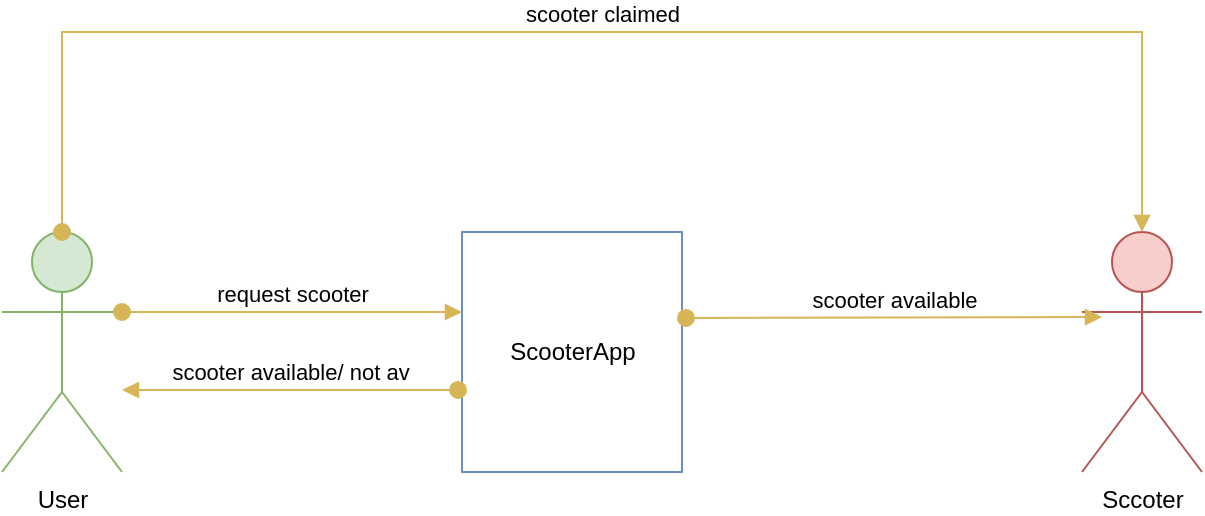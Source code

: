 <mxfile version="20.8.18" type="device"><diagram name="Page-1" id="vKXU5z59xaHcGjDtIzz0"><mxGraphModel dx="1434" dy="740" grid="1" gridSize="10" guides="1" tooltips="1" connect="1" arrows="1" fold="1" page="1" pageScale="1" pageWidth="1169" pageHeight="827" math="0" shadow="0"><root><mxCell id="0"/><mxCell id="1" parent="0"/><mxCell id="N_igUDRt8oQE2__VOCqD-1" value="User" style="shape=umlActor;verticalLabelPosition=bottom;verticalAlign=top;html=1;fillColor=#d5e8d4;strokeColor=#82b366;" vertex="1" parent="1"><mxGeometry x="170" y="180" width="60" height="120" as="geometry"/></mxCell><mxCell id="N_igUDRt8oQE2__VOCqD-6" value="ScooterApp" style="html=1;fillColor=none;strokeColor=#6c8ebf;" vertex="1" parent="1"><mxGeometry x="400" y="180" width="110" height="120" as="geometry"/></mxCell><mxCell id="N_igUDRt8oQE2__VOCqD-8" value="Sccoter" style="shape=umlActor;verticalLabelPosition=bottom;verticalAlign=top;html=1;fillColor=#f8cecc;strokeColor=#b85450;" vertex="1" parent="1"><mxGeometry x="710" y="180" width="60" height="120" as="geometry"/></mxCell><mxCell id="N_igUDRt8oQE2__VOCqD-9" value="request scooter" style="html=1;verticalAlign=bottom;startArrow=oval;startFill=1;endArrow=block;startSize=8;edgeStyle=elbowEdgeStyle;elbow=vertical;curved=0;rounded=0;fillColor=#fff2cc;strokeColor=#d6b656;" edge="1" parent="1" target="N_igUDRt8oQE2__VOCqD-6"><mxGeometry width="60" relative="1" as="geometry"><mxPoint x="230" y="220" as="sourcePoint"/><mxPoint x="290" y="220" as="targetPoint"/><mxPoint as="offset"/></mxGeometry></mxCell><mxCell id="N_igUDRt8oQE2__VOCqD-10" value="scooter available" style="html=1;verticalAlign=bottom;startArrow=oval;startFill=1;endArrow=block;startSize=8;edgeStyle=elbowEdgeStyle;elbow=vertical;curved=0;rounded=0;fillColor=#fff2cc;strokeColor=#d6b656;exitX=1.018;exitY=0.358;exitDx=0;exitDy=0;exitPerimeter=0;entryX=0.167;entryY=0.35;entryDx=0;entryDy=0;entryPerimeter=0;" edge="1" parent="1" source="N_igUDRt8oQE2__VOCqD-6" target="N_igUDRt8oQE2__VOCqD-8"><mxGeometry width="60" relative="1" as="geometry"><mxPoint x="540" y="220" as="sourcePoint"/><mxPoint x="690" y="220" as="targetPoint"/><mxPoint as="offset"/></mxGeometry></mxCell><mxCell id="N_igUDRt8oQE2__VOCqD-11" value="scooter claimed" style="html=1;verticalAlign=bottom;startArrow=oval;startFill=1;endArrow=block;startSize=8;edgeStyle=elbowEdgeStyle;elbow=horizontal;curved=0;rounded=0;fillColor=#fff2cc;strokeColor=#d6b656;exitX=0.5;exitY=0;exitDx=0;exitDy=0;exitPerimeter=0;entryX=0.5;entryY=0;entryDx=0;entryDy=0;entryPerimeter=0;" edge="1" parent="1" source="N_igUDRt8oQE2__VOCqD-1" target="N_igUDRt8oQE2__VOCqD-8"><mxGeometry width="60" relative="1" as="geometry"><mxPoint x="370" y="100" as="sourcePoint"/><mxPoint x="540" y="100" as="targetPoint"/><mxPoint as="offset"/><Array as="points"><mxPoint x="470" y="80"/></Array></mxGeometry></mxCell><mxCell id="N_igUDRt8oQE2__VOCqD-12" value="scooter available/ not av" style="html=1;verticalAlign=bottom;startArrow=oval;startFill=1;endArrow=block;startSize=8;edgeStyle=elbowEdgeStyle;elbow=vertical;curved=0;rounded=0;fillColor=#fff2cc;strokeColor=#d6b656;exitX=-0.018;exitY=0.658;exitDx=0;exitDy=0;exitPerimeter=0;" edge="1" parent="1" source="N_igUDRt8oQE2__VOCqD-6" target="N_igUDRt8oQE2__VOCqD-1"><mxGeometry x="-0.0" width="60" relative="1" as="geometry"><mxPoint x="250" y="430" as="sourcePoint"/><mxPoint x="260" y="259" as="targetPoint"/><mxPoint as="offset"/></mxGeometry></mxCell></root></mxGraphModel></diagram></mxfile>